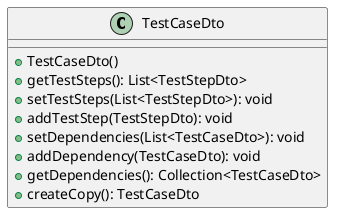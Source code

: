 @startuml

    class TestCaseDto [[TestCaseDto.html]] {
        +TestCaseDto()
        +getTestSteps(): List<TestStepDto>
        +setTestSteps(List<TestStepDto>): void
        +addTestStep(TestStepDto): void
        +setDependencies(List<TestCaseDto>): void
        +addDependency(TestCaseDto): void
        +getDependencies(): Collection<TestCaseDto>
        +createCopy(): TestCaseDto
    }

@enduml
